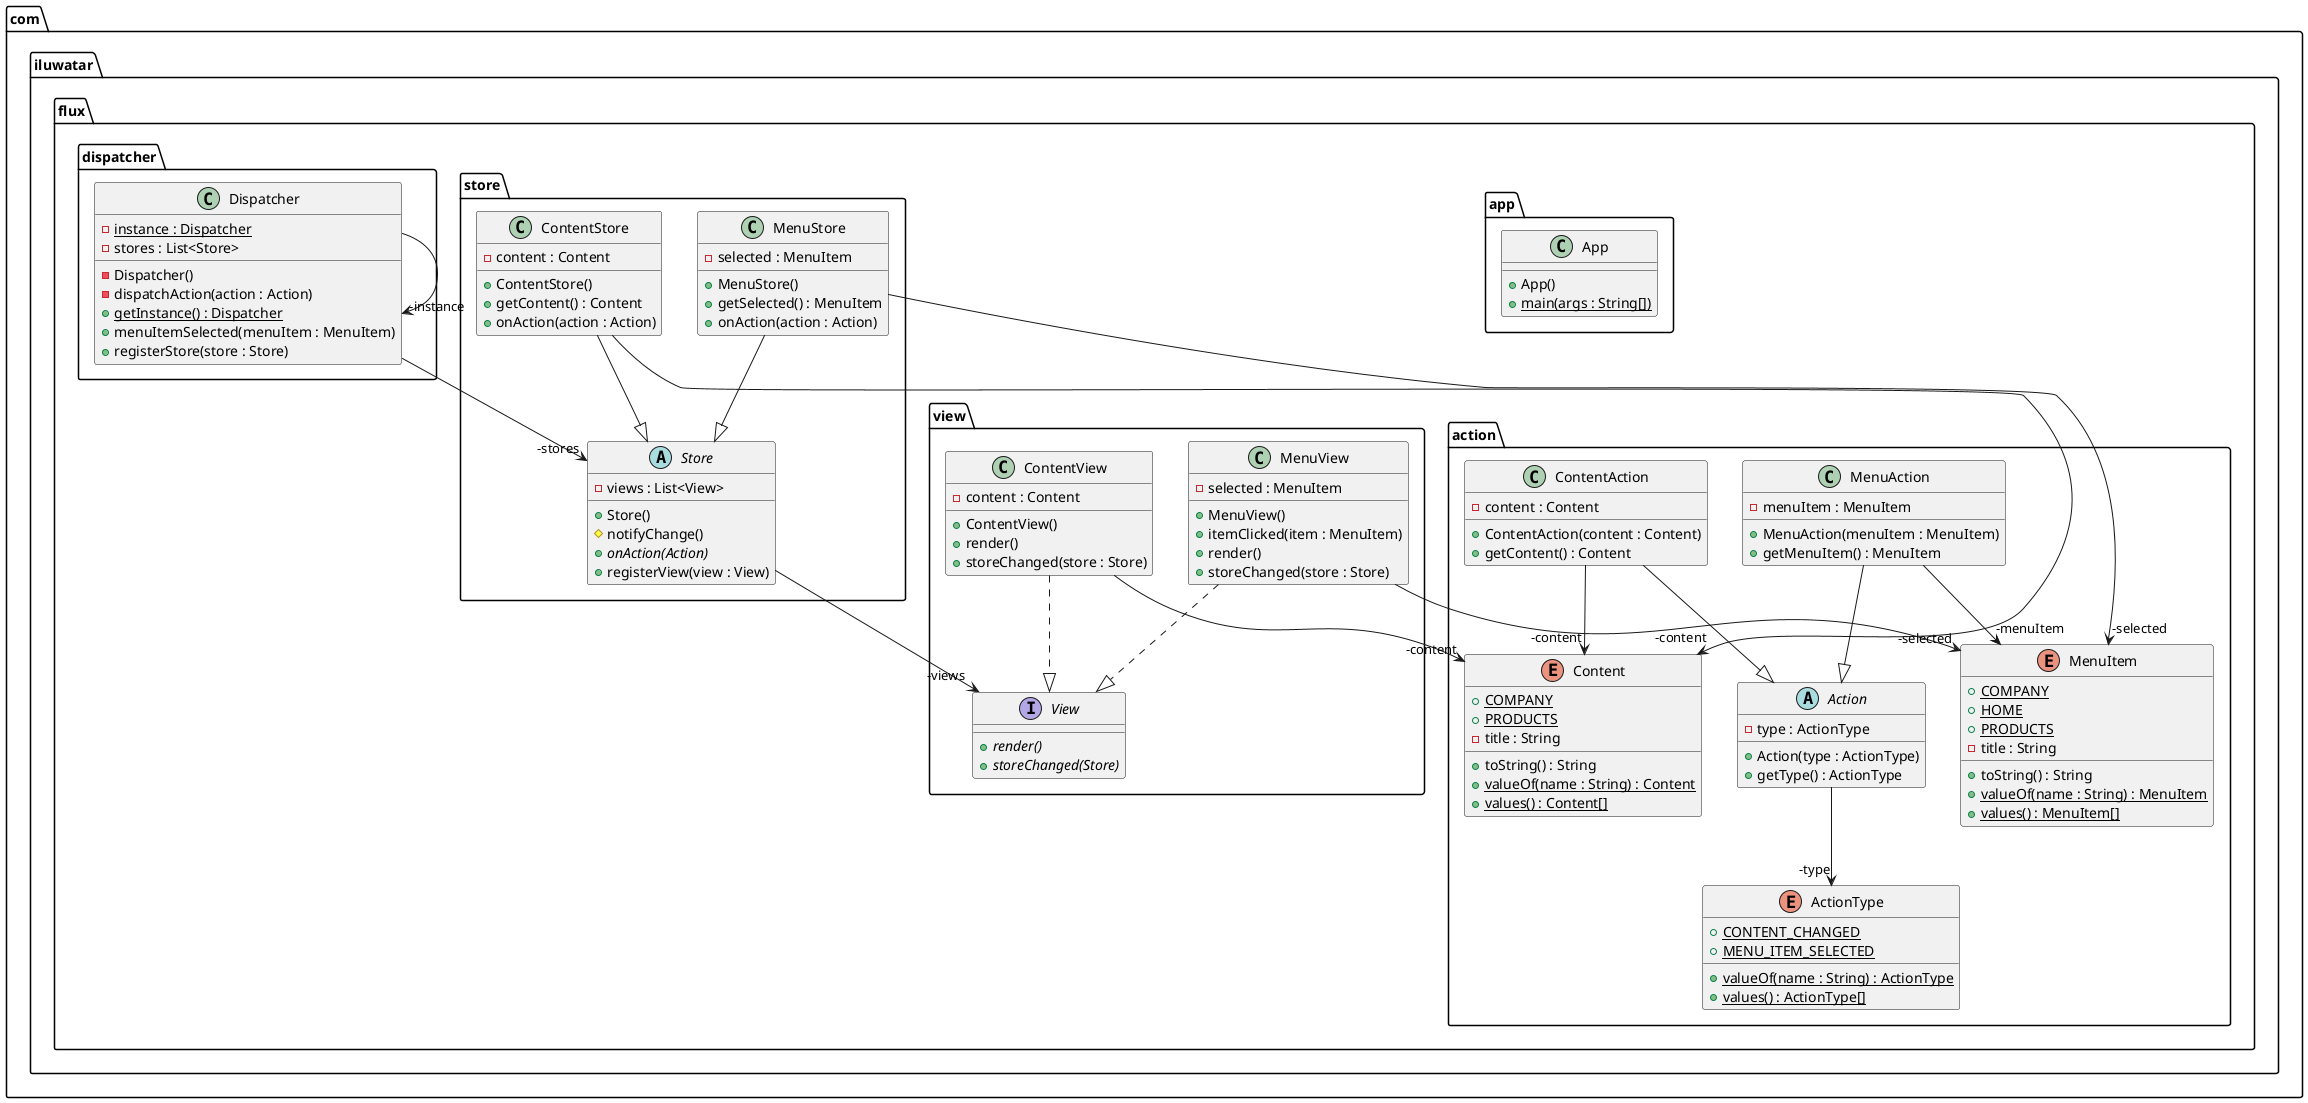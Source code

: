 @startuml
package com.iluwatar.flux.view {
  interface View {
    + render() {abstract}
    + storeChanged(Store) {abstract}
  }
  class MenuView {
    - selected : MenuItem
    + MenuView()
    + itemClicked(item : MenuItem)
    + render()
    + storeChanged(store : Store)
  }
  class ContentView {
    - content : Content
    + ContentView()
    + render()
    + storeChanged(store : Store)
  }
}
package com.iluwatar.flux.action {
  class MenuAction {
    - menuItem : MenuItem
    + MenuAction(menuItem : MenuItem)
    + getMenuItem() : MenuItem
  }
  class ContentAction {
    - content : Content
    + ContentAction(content : Content)
    + getContent() : Content
  }
  abstract class Action {
    - type : ActionType
    + Action(type : ActionType)
    + getType() : ActionType
  }
  enum ActionType {
    + CONTENT_CHANGED {static}
    + MENU_ITEM_SELECTED {static}
    + valueOf(name : String) : ActionType {static}
    + values() : ActionType[] {static}
  }
  enum MenuItem {
    + COMPANY {static}
    + HOME {static}
    + PRODUCTS {static}
    - title : String
    + toString() : String
    + valueOf(name : String) : MenuItem {static}
    + values() : MenuItem[] {static}
  }
  enum Content {
    + COMPANY {static}
    + PRODUCTS {static}
    - title : String
    + toString() : String
    + valueOf(name : String) : Content {static}
    + values() : Content[] {static}
  }
}
package com.iluwatar.flux.app {
  class App {
    + App()
    + main(args : String[]) {static}
  }
}
package com.iluwatar.flux.dispatcher {
  class Dispatcher {
    - instance : Dispatcher {static}
    - stores : List<Store>
    - Dispatcher()
    - dispatchAction(action : Action)
    + getInstance() : Dispatcher {static}
    + menuItemSelected(menuItem : MenuItem)
    + registerStore(store : Store)
  }
}
package com.iluwatar.flux.store {
  class ContentStore {
    - content : Content
    + ContentStore()
    + getContent() : Content
    + onAction(action : Action)
  }
  class MenuStore {
    - selected : MenuItem
    + MenuStore()
    + getSelected() : MenuItem
    + onAction(action : Action)
  }
  abstract class Store {
    - views : List<View>
    + Store()
    # notifyChange()
    + onAction(Action) {abstract}
    + registerView(view : View)
  }
}
MenuAction -->  "-menuItem" MenuItem
Action -->  "-type" ActionType
MenuStore -->  "-selected" MenuItem
Dispatcher -->  "-instance" Dispatcher
ContentView -->  "-content" Content
Dispatcher -->  "-stores" Store
MenuView -->  "-selected" MenuItem
Store -->  "-views" View
ContentAction -->  "-content" Content
ContentStore -->  "-content" Content
ContentStore --|> Store 
MenuAction --|> Action 
MenuStore --|> Store 
ContentAction --|> Action 
MenuView ..|> View 
ContentView ..|> View 
@enduml